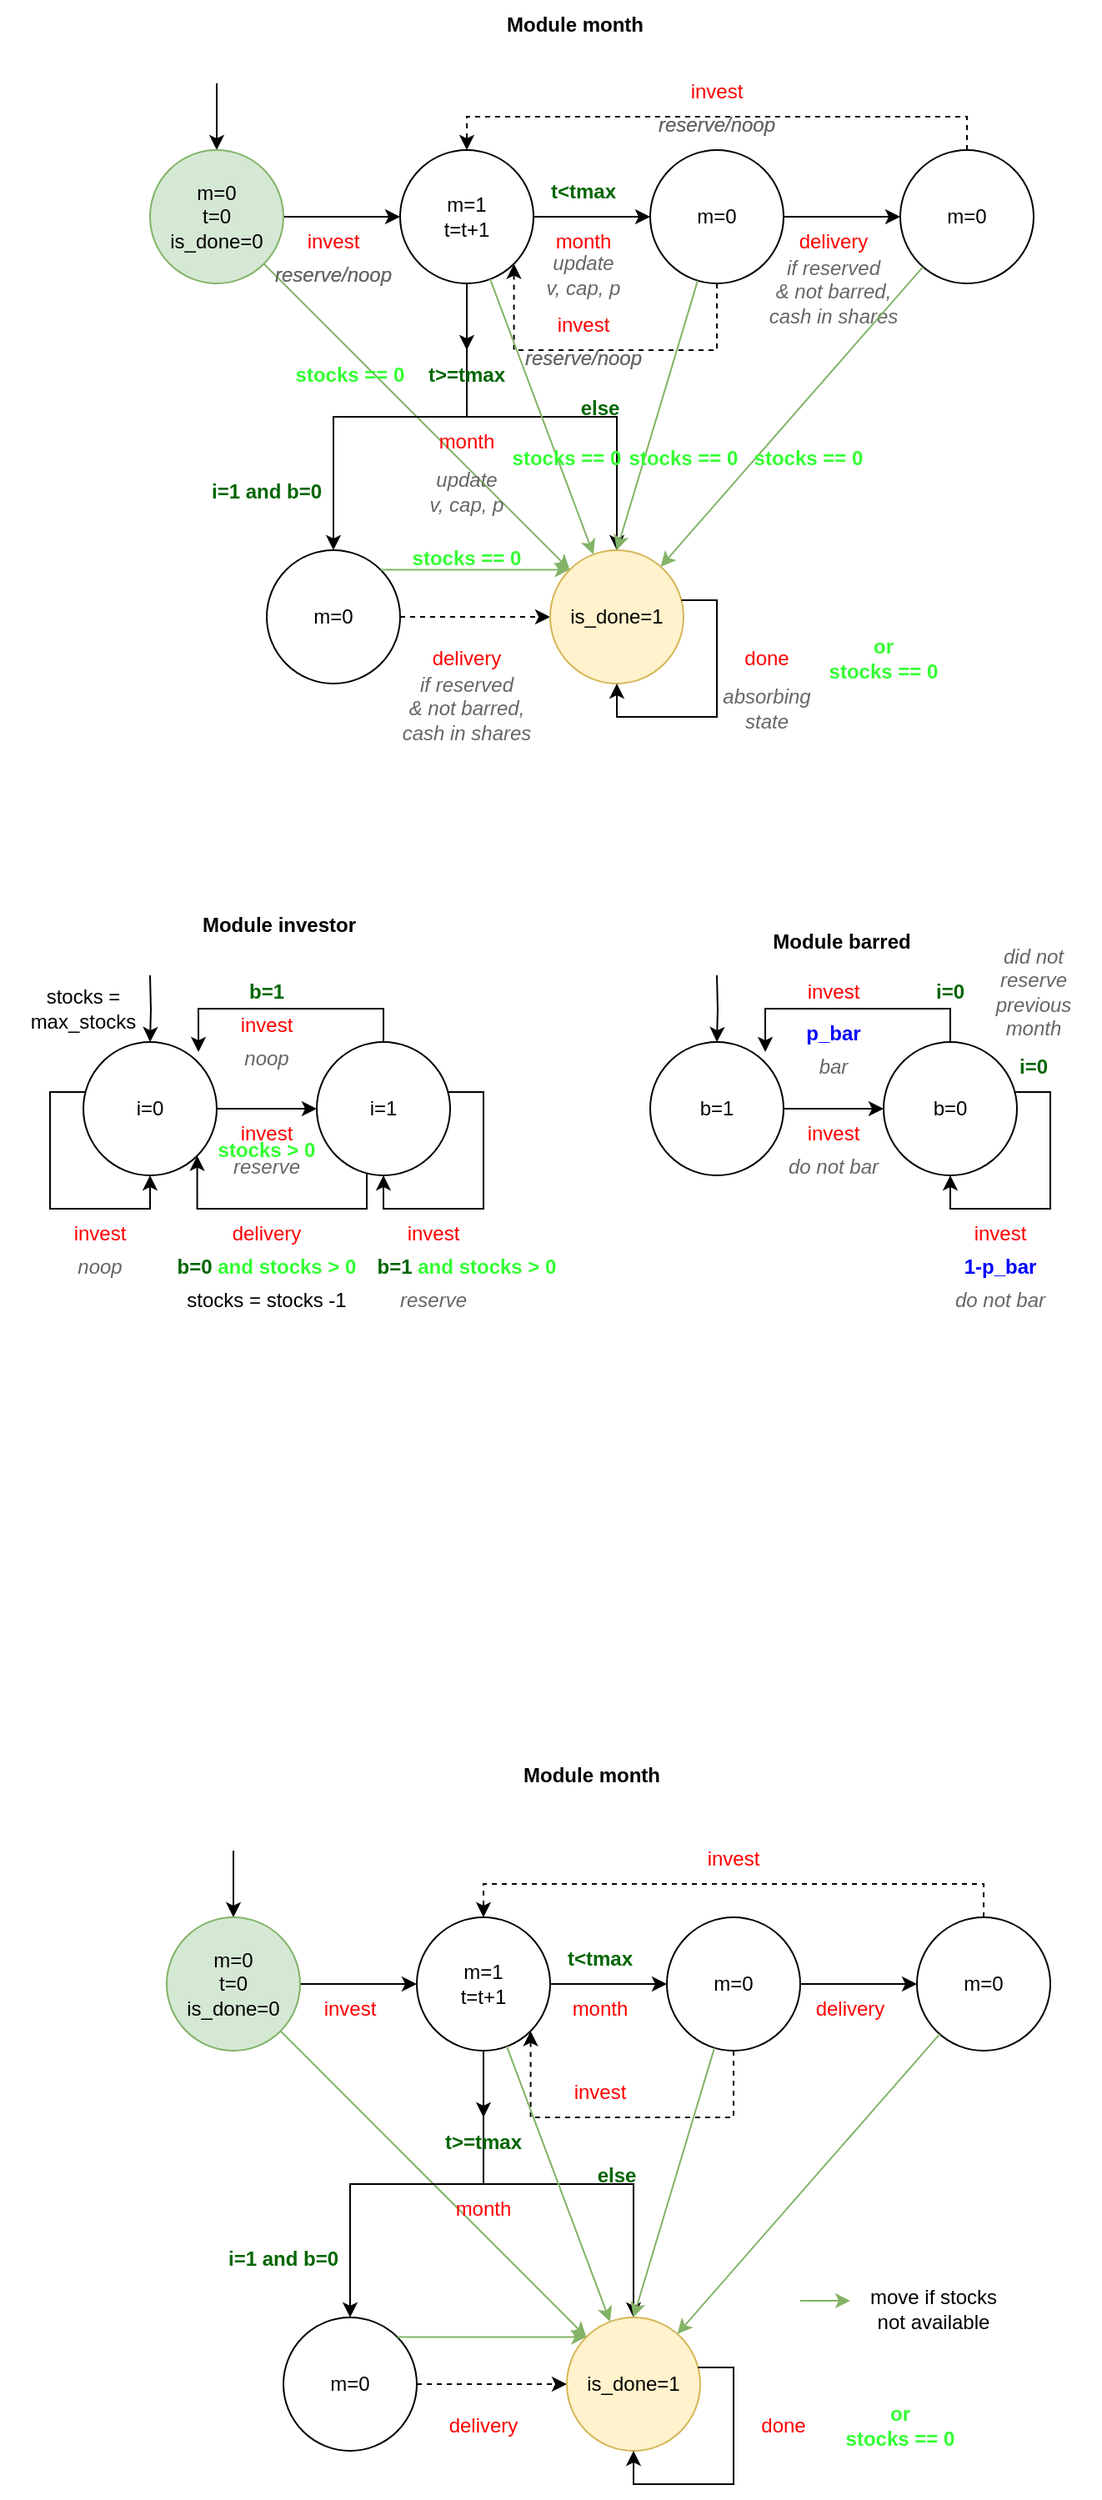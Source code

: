 <mxfile version="21.3.5" type="device">
  <diagram name="Page-1" id="Vplc2FbkKxrORxa0Ai_x">
    <mxGraphModel dx="961" dy="501" grid="1" gridSize="10" guides="1" tooltips="1" connect="1" arrows="1" fold="1" page="1" pageScale="1" pageWidth="850" pageHeight="1100" math="0" shadow="0">
      <root>
        <mxCell id="0" />
        <mxCell id="1" parent="0" />
        <mxCell id="NzjxVL5mABf7hT2KAsvz-4" style="edgeStyle=orthogonalEdgeStyle;rounded=0;orthogonalLoop=1;jettySize=auto;html=1;entryX=0;entryY=0.5;entryDx=0;entryDy=0;" parent="1" source="NzjxVL5mABf7hT2KAsvz-1" target="NzjxVL5mABf7hT2KAsvz-2" edge="1">
          <mxGeometry relative="1" as="geometry" />
        </mxCell>
        <mxCell id="NzjxVL5mABf7hT2KAsvz-44" style="edgeStyle=orthogonalEdgeStyle;rounded=0;orthogonalLoop=1;jettySize=auto;html=1;endArrow=none;endFill=0;startArrow=classic;startFill=1;" parent="1" source="NzjxVL5mABf7hT2KAsvz-1" edge="1">
          <mxGeometry relative="1" as="geometry">
            <mxPoint x="170" y="100" as="targetPoint" />
          </mxGeometry>
        </mxCell>
        <mxCell id="sey96yaQxsVApKrz18R4-3" style="rounded=0;orthogonalLoop=1;jettySize=auto;html=1;fillColor=#d5e8d4;strokeColor=#82b366;" parent="1" source="NzjxVL5mABf7hT2KAsvz-1" target="NzjxVL5mABf7hT2KAsvz-35" edge="1">
          <mxGeometry relative="1" as="geometry" />
        </mxCell>
        <mxCell id="NzjxVL5mABf7hT2KAsvz-1" value="&lt;div&gt;m=0&lt;/div&gt;&lt;div&gt;t=0&lt;br&gt;&lt;/div&gt;&lt;div&gt;is_done=0&lt;br&gt;&lt;/div&gt;" style="ellipse;whiteSpace=wrap;html=1;aspect=fixed;fillColor=#d5e8d4;strokeColor=#82b366;" parent="1" vertex="1">
          <mxGeometry x="130" y="140" width="80" height="80" as="geometry" />
        </mxCell>
        <mxCell id="NzjxVL5mABf7hT2KAsvz-33" style="edgeStyle=orthogonalEdgeStyle;rounded=0;orthogonalLoop=1;jettySize=auto;html=1;" parent="1" source="NzjxVL5mABf7hT2KAsvz-2" target="NzjxVL5mABf7hT2KAsvz-32" edge="1">
          <mxGeometry relative="1" as="geometry" />
        </mxCell>
        <mxCell id="NzjxVL5mABf7hT2KAsvz-36" style="edgeStyle=orthogonalEdgeStyle;rounded=0;orthogonalLoop=1;jettySize=auto;html=1;" parent="1" source="NzjxVL5mABf7hT2KAsvz-37" target="NzjxVL5mABf7hT2KAsvz-35" edge="1">
          <mxGeometry relative="1" as="geometry">
            <Array as="points">
              <mxPoint x="320" y="300" />
              <mxPoint x="410" y="300" />
            </Array>
          </mxGeometry>
        </mxCell>
        <mxCell id="NzjxVL5mABf7hT2KAsvz-2" value="&lt;div&gt;m=1&lt;/div&gt;t=t+1" style="ellipse;whiteSpace=wrap;html=1;aspect=fixed;" parent="1" vertex="1">
          <mxGeometry x="280" y="140" width="80" height="80" as="geometry" />
        </mxCell>
        <mxCell id="NzjxVL5mABf7hT2KAsvz-18" style="edgeStyle=orthogonalEdgeStyle;rounded=0;orthogonalLoop=1;jettySize=auto;html=1;entryX=0;entryY=0.5;entryDx=0;entryDy=0;" parent="1" source="NzjxVL5mABf7hT2KAsvz-3" target="NzjxVL5mABf7hT2KAsvz-17" edge="1">
          <mxGeometry relative="1" as="geometry" />
        </mxCell>
        <mxCell id="NzjxVL5mABf7hT2KAsvz-24" style="edgeStyle=orthogonalEdgeStyle;rounded=0;orthogonalLoop=1;jettySize=auto;html=1;entryX=1;entryY=1;entryDx=0;entryDy=0;dashed=1;" parent="1" source="NzjxVL5mABf7hT2KAsvz-3" target="NzjxVL5mABf7hT2KAsvz-2" edge="1">
          <mxGeometry relative="1" as="geometry">
            <Array as="points">
              <mxPoint x="470" y="260" />
              <mxPoint x="348" y="260" />
            </Array>
          </mxGeometry>
        </mxCell>
        <mxCell id="NzjxVL5mABf7hT2KAsvz-3" value="m=0" style="ellipse;whiteSpace=wrap;html=1;aspect=fixed;direction=west;" parent="1" vertex="1">
          <mxGeometry x="430" y="140" width="80" height="80" as="geometry" />
        </mxCell>
        <mxCell id="NzjxVL5mABf7hT2KAsvz-5" style="edgeStyle=orthogonalEdgeStyle;rounded=0;orthogonalLoop=1;jettySize=auto;html=1;exitX=1;exitY=0.5;exitDx=0;exitDy=0;" parent="1" source="NzjxVL5mABf7hT2KAsvz-2" target="NzjxVL5mABf7hT2KAsvz-3" edge="1">
          <mxGeometry relative="1" as="geometry">
            <mxPoint x="220" y="190" as="sourcePoint" />
            <mxPoint x="290" y="190" as="targetPoint" />
          </mxGeometry>
        </mxCell>
        <mxCell id="NzjxVL5mABf7hT2KAsvz-6" value="&lt;font color=&quot;#ff0000&quot;&gt;invest&lt;/font&gt;" style="text;html=1;strokeColor=none;fillColor=none;align=center;verticalAlign=middle;whiteSpace=wrap;rounded=0;" parent="1" vertex="1">
          <mxGeometry x="210" y="180" width="60" height="30" as="geometry" />
        </mxCell>
        <mxCell id="NzjxVL5mABf7hT2KAsvz-7" value="&lt;font color=&quot;#ff0000&quot;&gt;month&lt;/font&gt;" style="text;html=1;strokeColor=none;fillColor=none;align=center;verticalAlign=middle;whiteSpace=wrap;rounded=0;" parent="1" vertex="1">
          <mxGeometry x="360" y="180" width="60" height="30" as="geometry" />
        </mxCell>
        <mxCell id="NzjxVL5mABf7hT2KAsvz-25" style="edgeStyle=orthogonalEdgeStyle;rounded=0;orthogonalLoop=1;jettySize=auto;html=1;entryX=0.5;entryY=0;entryDx=0;entryDy=0;dashed=1;" parent="1" source="NzjxVL5mABf7hT2KAsvz-17" target="NzjxVL5mABf7hT2KAsvz-2" edge="1">
          <mxGeometry relative="1" as="geometry">
            <Array as="points">
              <mxPoint x="620" y="120" />
              <mxPoint x="320" y="120" />
            </Array>
          </mxGeometry>
        </mxCell>
        <mxCell id="NzjxVL5mABf7hT2KAsvz-17" value="m=0" style="ellipse;whiteSpace=wrap;html=1;aspect=fixed;" parent="1" vertex="1">
          <mxGeometry x="580" y="140" width="80" height="80" as="geometry" />
        </mxCell>
        <mxCell id="NzjxVL5mABf7hT2KAsvz-20" value="&lt;font color=&quot;#ff0000&quot;&gt;delivery&lt;/font&gt;" style="text;html=1;strokeColor=none;fillColor=none;align=center;verticalAlign=middle;whiteSpace=wrap;rounded=0;" parent="1" vertex="1">
          <mxGeometry x="510" y="180" width="60" height="30" as="geometry" />
        </mxCell>
        <mxCell id="NzjxVL5mABf7hT2KAsvz-26" value="&lt;font color=&quot;#ff0000&quot;&gt;invest&lt;/font&gt;" style="text;html=1;strokeColor=none;fillColor=none;align=center;verticalAlign=middle;whiteSpace=wrap;rounded=0;" parent="1" vertex="1">
          <mxGeometry x="440" y="90" width="60" height="30" as="geometry" />
        </mxCell>
        <mxCell id="NzjxVL5mABf7hT2KAsvz-27" value="&lt;font color=&quot;#ff0000&quot;&gt;invest&lt;/font&gt;" style="text;html=1;strokeColor=none;fillColor=none;align=center;verticalAlign=middle;whiteSpace=wrap;rounded=0;" parent="1" vertex="1">
          <mxGeometry x="360" y="230" width="60" height="30" as="geometry" />
        </mxCell>
        <mxCell id="NzjxVL5mABf7hT2KAsvz-57" style="edgeStyle=orthogonalEdgeStyle;rounded=0;orthogonalLoop=1;jettySize=auto;html=1;entryX=0;entryY=0.5;entryDx=0;entryDy=0;dashed=1;" parent="1" source="NzjxVL5mABf7hT2KAsvz-32" target="NzjxVL5mABf7hT2KAsvz-35" edge="1">
          <mxGeometry relative="1" as="geometry" />
        </mxCell>
        <mxCell id="NzjxVL5mABf7hT2KAsvz-32" value="m=0" style="ellipse;whiteSpace=wrap;html=1;aspect=fixed;" parent="1" vertex="1">
          <mxGeometry x="200" y="380" width="80" height="80" as="geometry" />
        </mxCell>
        <mxCell id="NzjxVL5mABf7hT2KAsvz-35" value="is_done=1" style="ellipse;whiteSpace=wrap;html=1;aspect=fixed;fillColor=#fff2cc;strokeColor=#d6b656;" parent="1" vertex="1">
          <mxGeometry x="370" y="380" width="80" height="80" as="geometry" />
        </mxCell>
        <mxCell id="NzjxVL5mABf7hT2KAsvz-38" value="&lt;div&gt;&lt;font color=&quot;#006600&quot;&gt;i=1 and b=0&lt;br&gt;&lt;/font&gt;&lt;/div&gt;" style="text;html=1;strokeColor=none;fillColor=none;align=center;verticalAlign=middle;whiteSpace=wrap;rounded=0;fontStyle=1" parent="1" vertex="1">
          <mxGeometry x="160" y="330" width="80" height="30" as="geometry" />
        </mxCell>
        <mxCell id="NzjxVL5mABf7hT2KAsvz-40" value="&lt;div&gt;&lt;font color=&quot;#006600&quot;&gt;else&lt;br&gt;&lt;/font&gt;&lt;/div&gt;" style="text;html=1;strokeColor=none;fillColor=none;align=center;verticalAlign=middle;whiteSpace=wrap;rounded=0;fontStyle=1" parent="1" vertex="1">
          <mxGeometry x="360" y="280" width="80" height="30" as="geometry" />
        </mxCell>
        <mxCell id="NzjxVL5mABf7hT2KAsvz-46" value="&lt;font color=&quot;#ff0000&quot;&gt;month&lt;/font&gt;" style="text;html=1;strokeColor=none;fillColor=none;align=center;verticalAlign=middle;whiteSpace=wrap;rounded=0;" parent="1" vertex="1">
          <mxGeometry x="290" y="300" width="60" height="30" as="geometry" />
        </mxCell>
        <mxCell id="NzjxVL5mABf7hT2KAsvz-47" value="&lt;font color=&quot;#ff0000&quot;&gt;delivery&lt;/font&gt;" style="text;html=1;strokeColor=none;fillColor=none;align=center;verticalAlign=middle;whiteSpace=wrap;rounded=0;" parent="1" vertex="1">
          <mxGeometry x="290" y="430" width="60" height="30" as="geometry" />
        </mxCell>
        <mxCell id="NzjxVL5mABf7hT2KAsvz-52" value="&lt;font color=&quot;#006600&quot;&gt;t&amp;lt;tmax&lt;/font&gt;" style="text;html=1;strokeColor=none;fillColor=none;align=center;verticalAlign=middle;whiteSpace=wrap;rounded=0;fontStyle=1" parent="1" vertex="1">
          <mxGeometry x="360" y="150" width="60" height="30" as="geometry" />
        </mxCell>
        <mxCell id="NzjxVL5mABf7hT2KAsvz-54" style="edgeStyle=orthogonalEdgeStyle;rounded=0;orthogonalLoop=1;jettySize=auto;html=1;entryX=0.5;entryY=1;entryDx=0;entryDy=0;" parent="1" edge="1">
          <mxGeometry relative="1" as="geometry">
            <Array as="points">
              <mxPoint x="470" y="410" />
              <mxPoint x="470" y="480" />
              <mxPoint x="410" y="480" />
            </Array>
            <mxPoint x="448.73" y="410" as="sourcePoint" />
            <mxPoint x="410" y="460" as="targetPoint" />
          </mxGeometry>
        </mxCell>
        <mxCell id="NzjxVL5mABf7hT2KAsvz-55" value="&lt;font color=&quot;#ff0000&quot;&gt;done&lt;/font&gt;" style="text;html=1;strokeColor=none;fillColor=none;align=center;verticalAlign=middle;whiteSpace=wrap;rounded=0;" parent="1" vertex="1">
          <mxGeometry x="470" y="430" width="60" height="30" as="geometry" />
        </mxCell>
        <mxCell id="NzjxVL5mABf7hT2KAsvz-59" style="edgeStyle=orthogonalEdgeStyle;rounded=0;orthogonalLoop=1;jettySize=auto;html=1;endArrow=none;endFill=0;startArrow=classic;startFill=1;" parent="1" edge="1">
          <mxGeometry relative="1" as="geometry">
            <mxPoint x="130" y="635" as="targetPoint" />
            <mxPoint x="130" y="675" as="sourcePoint" />
          </mxGeometry>
        </mxCell>
        <mxCell id="NzjxVL5mABf7hT2KAsvz-66" value="&lt;font color=&quot;#ff0000&quot;&gt;invest&lt;/font&gt;" style="text;html=1;strokeColor=none;fillColor=none;align=center;verticalAlign=middle;whiteSpace=wrap;rounded=0;" parent="1" vertex="1">
          <mxGeometry x="70" y="775" width="60" height="30" as="geometry" />
        </mxCell>
        <mxCell id="NzjxVL5mABf7hT2KAsvz-75" style="edgeStyle=orthogonalEdgeStyle;rounded=0;orthogonalLoop=1;jettySize=auto;html=1;entryX=0.5;entryY=1;entryDx=0;entryDy=0;" parent="1" source="NzjxVL5mABf7hT2KAsvz-76" edge="1">
          <mxGeometry relative="1" as="geometry">
            <Array as="points">
              <mxPoint x="70" y="705" />
              <mxPoint x="70" y="775" />
              <mxPoint x="130" y="775" />
            </Array>
            <mxPoint x="168.73" y="705" as="sourcePoint" />
            <mxPoint x="130" y="755" as="targetPoint" />
          </mxGeometry>
        </mxCell>
        <mxCell id="NzjxVL5mABf7hT2KAsvz-78" style="edgeStyle=orthogonalEdgeStyle;rounded=0;orthogonalLoop=1;jettySize=auto;html=1;" parent="1" source="NzjxVL5mABf7hT2KAsvz-76" target="NzjxVL5mABf7hT2KAsvz-77" edge="1">
          <mxGeometry relative="1" as="geometry" />
        </mxCell>
        <mxCell id="NzjxVL5mABf7hT2KAsvz-76" value="&lt;div&gt;i=0&lt;/div&gt;" style="ellipse;whiteSpace=wrap;html=1;aspect=fixed;" parent="1" vertex="1">
          <mxGeometry x="90" y="675" width="80" height="80" as="geometry" />
        </mxCell>
        <mxCell id="NzjxVL5mABf7hT2KAsvz-82" style="edgeStyle=orthogonalEdgeStyle;rounded=0;orthogonalLoop=1;jettySize=auto;html=1;entryX=0.863;entryY=0.075;entryDx=0;entryDy=0;entryPerimeter=0;" parent="1" source="NzjxVL5mABf7hT2KAsvz-77" target="NzjxVL5mABf7hT2KAsvz-76" edge="1">
          <mxGeometry relative="1" as="geometry">
            <Array as="points">
              <mxPoint x="270" y="655" />
              <mxPoint x="159" y="655" />
            </Array>
          </mxGeometry>
        </mxCell>
        <mxCell id="NzjxVL5mABf7hT2KAsvz-89" style="edgeStyle=orthogonalEdgeStyle;rounded=0;orthogonalLoop=1;jettySize=auto;html=1;entryX=1;entryY=1;entryDx=0;entryDy=0;" parent="1" source="NzjxVL5mABf7hT2KAsvz-77" target="NzjxVL5mABf7hT2KAsvz-76" edge="1">
          <mxGeometry relative="1" as="geometry">
            <Array as="points">
              <mxPoint x="260" y="775" />
              <mxPoint x="158" y="775" />
            </Array>
          </mxGeometry>
        </mxCell>
        <mxCell id="NzjxVL5mABf7hT2KAsvz-77" value="i=1" style="ellipse;whiteSpace=wrap;html=1;aspect=fixed;" parent="1" vertex="1">
          <mxGeometry x="230" y="675" width="80" height="80" as="geometry" />
        </mxCell>
        <mxCell id="NzjxVL5mABf7hT2KAsvz-79" value="&lt;font color=&quot;#ff0000&quot;&gt;invest&lt;/font&gt;" style="text;html=1;strokeColor=none;fillColor=none;align=center;verticalAlign=middle;whiteSpace=wrap;rounded=0;" parent="1" vertex="1">
          <mxGeometry x="170" y="715" width="60" height="30" as="geometry" />
        </mxCell>
        <mxCell id="NzjxVL5mABf7hT2KAsvz-84" style="edgeStyle=orthogonalEdgeStyle;rounded=0;orthogonalLoop=1;jettySize=auto;html=1;entryX=0.5;entryY=1;entryDx=0;entryDy=0;" parent="1" edge="1">
          <mxGeometry relative="1" as="geometry">
            <Array as="points">
              <mxPoint x="330" y="705" />
              <mxPoint x="330" y="775" />
              <mxPoint x="270" y="775" />
            </Array>
            <mxPoint x="308.73" y="705" as="sourcePoint" />
            <mxPoint x="270" y="755" as="targetPoint" />
          </mxGeometry>
        </mxCell>
        <mxCell id="NzjxVL5mABf7hT2KAsvz-85" value="&lt;font color=&quot;#ff0000&quot;&gt;invest&lt;/font&gt;" style="text;html=1;strokeColor=none;fillColor=none;align=center;verticalAlign=middle;whiteSpace=wrap;rounded=0;" parent="1" vertex="1">
          <mxGeometry x="170" y="650" width="60" height="30" as="geometry" />
        </mxCell>
        <mxCell id="NzjxVL5mABf7hT2KAsvz-86" value="&lt;font color=&quot;#ff0000&quot;&gt;invest&lt;/font&gt;" style="text;html=1;strokeColor=none;fillColor=none;align=center;verticalAlign=middle;whiteSpace=wrap;rounded=0;" parent="1" vertex="1">
          <mxGeometry x="270" y="775" width="60" height="30" as="geometry" />
        </mxCell>
        <mxCell id="NzjxVL5mABf7hT2KAsvz-88" value="&lt;div&gt;&lt;font color=&quot;#006600&quot;&gt;b=1&lt;/font&gt;&lt;font color=&quot;#33ff33&quot;&gt; and &lt;/font&gt;&lt;font color=&quot;#33ff33&quot;&gt;stocks &lt;font&gt;&amp;gt;&lt;/font&gt;&lt;font&gt; 0&lt;br&gt;&lt;/font&gt;&lt;/font&gt;&lt;/div&gt;" style="text;html=1;strokeColor=none;fillColor=none;align=center;verticalAlign=middle;whiteSpace=wrap;rounded=0;fontStyle=1" parent="1" vertex="1">
          <mxGeometry x="250" y="795" width="140" height="30" as="geometry" />
        </mxCell>
        <mxCell id="NzjxVL5mABf7hT2KAsvz-90" value="&lt;font color=&quot;#ff0000&quot;&gt;delivery&lt;/font&gt;" style="text;html=1;strokeColor=none;fillColor=none;align=center;verticalAlign=middle;whiteSpace=wrap;rounded=0;" parent="1" vertex="1">
          <mxGeometry x="170" y="775" width="60" height="30" as="geometry" />
        </mxCell>
        <mxCell id="ENt79Uhcj-9WUcpKTyNv-1" value="&lt;i style=&quot;border-color: var(--border-color); color: rgb(102, 102, 102);&quot;&gt;noop&lt;/i&gt;" style="text;html=1;strokeColor=none;fillColor=none;align=center;verticalAlign=middle;whiteSpace=wrap;rounded=0;" parent="1" vertex="1">
          <mxGeometry x="70" y="795" width="60" height="30" as="geometry" />
        </mxCell>
        <mxCell id="ENt79Uhcj-9WUcpKTyNv-2" value="&lt;font color=&quot;#666666&quot;&gt;&lt;i&gt;reserve&lt;/i&gt;&lt;/font&gt;" style="text;html=1;strokeColor=none;fillColor=none;align=center;verticalAlign=middle;whiteSpace=wrap;rounded=0;" parent="1" vertex="1">
          <mxGeometry x="170" y="735" width="60" height="30" as="geometry" />
        </mxCell>
        <mxCell id="ENt79Uhcj-9WUcpKTyNv-3" value="&lt;font color=&quot;#666666&quot;&gt;&lt;i&gt;noop&lt;/i&gt;&lt;/font&gt;" style="text;html=1;strokeColor=none;fillColor=none;align=center;verticalAlign=middle;whiteSpace=wrap;rounded=0;" parent="1" vertex="1">
          <mxGeometry x="170" y="670" width="60" height="30" as="geometry" />
        </mxCell>
        <mxCell id="ENt79Uhcj-9WUcpKTyNv-4" value="&lt;font color=&quot;#666666&quot;&gt;&lt;i&gt;reserve&lt;/i&gt;&lt;/font&gt;" style="text;html=1;strokeColor=none;fillColor=none;align=center;verticalAlign=middle;whiteSpace=wrap;rounded=0;" parent="1" vertex="1">
          <mxGeometry x="270" y="815" width="60" height="30" as="geometry" />
        </mxCell>
        <mxCell id="ENt79Uhcj-9WUcpKTyNv-6" value="&lt;font color=&quot;#666666&quot;&gt;&lt;i&gt;reserve/noop&lt;/i&gt;&lt;/font&gt;" style="text;html=1;strokeColor=none;fillColor=none;align=center;verticalAlign=middle;whiteSpace=wrap;rounded=0;" parent="1" vertex="1">
          <mxGeometry x="210" y="200" width="60" height="30" as="geometry" />
        </mxCell>
        <mxCell id="ENt79Uhcj-9WUcpKTyNv-7" value="&lt;font color=&quot;#666666&quot;&gt;&lt;i&gt;reserve/noop&lt;/i&gt;&lt;/font&gt;" style="text;html=1;strokeColor=none;fillColor=none;align=center;verticalAlign=middle;whiteSpace=wrap;rounded=0;" parent="1" vertex="1">
          <mxGeometry x="360" y="250" width="60" height="30" as="geometry" />
        </mxCell>
        <mxCell id="ENt79Uhcj-9WUcpKTyNv-8" value="&lt;font color=&quot;#666666&quot;&gt;&lt;i&gt;reserve/noop&lt;/i&gt;&lt;/font&gt;" style="text;html=1;strokeColor=none;fillColor=none;align=center;verticalAlign=middle;whiteSpace=wrap;rounded=0;" parent="1" vertex="1">
          <mxGeometry x="440" y="110" width="60" height="30" as="geometry" />
        </mxCell>
        <mxCell id="ENt79Uhcj-9WUcpKTyNv-12" value="&lt;font color=&quot;#666666&quot;&gt;&lt;i&gt;update&lt;br&gt;v, cap, p&lt;/i&gt;&lt;/font&gt;" style="text;html=1;strokeColor=none;fillColor=none;align=center;verticalAlign=middle;whiteSpace=wrap;rounded=0;" parent="1" vertex="1">
          <mxGeometry x="360" y="200" width="60" height="30" as="geometry" />
        </mxCell>
        <mxCell id="ENt79Uhcj-9WUcpKTyNv-13" value="&lt;font color=&quot;#666666&quot;&gt;&lt;i&gt;reserve/noop&lt;/i&gt;&lt;/font&gt;" style="text;html=1;strokeColor=none;fillColor=none;align=center;verticalAlign=middle;whiteSpace=wrap;rounded=0;" parent="1" vertex="1">
          <mxGeometry x="210" y="200" width="60" height="30" as="geometry" />
        </mxCell>
        <mxCell id="ENt79Uhcj-9WUcpKTyNv-14" value="&lt;font color=&quot;#666666&quot;&gt;&lt;i&gt;reserve/noop&lt;/i&gt;&lt;/font&gt;" style="text;html=1;strokeColor=none;fillColor=none;align=center;verticalAlign=middle;whiteSpace=wrap;rounded=0;" parent="1" vertex="1">
          <mxGeometry x="440" y="110" width="60" height="30" as="geometry" />
        </mxCell>
        <mxCell id="ENt79Uhcj-9WUcpKTyNv-16" value="&lt;font color=&quot;#666666&quot;&gt;&lt;i&gt;reserve/noop&lt;/i&gt;&lt;/font&gt;" style="text;html=1;strokeColor=none;fillColor=none;align=center;verticalAlign=middle;whiteSpace=wrap;rounded=0;" parent="1" vertex="1">
          <mxGeometry x="360" y="250" width="60" height="30" as="geometry" />
        </mxCell>
        <mxCell id="ENt79Uhcj-9WUcpKTyNv-21" value="&lt;font color=&quot;#666666&quot;&gt;&lt;i&gt;absorbing state&lt;/i&gt;&lt;/font&gt;" style="text;html=1;strokeColor=none;fillColor=none;align=center;verticalAlign=middle;whiteSpace=wrap;rounded=0;" parent="1" vertex="1">
          <mxGeometry x="470" y="460" width="60" height="30" as="geometry" />
        </mxCell>
        <mxCell id="ENt79Uhcj-9WUcpKTyNv-22" value="&lt;font color=&quot;#666666&quot;&gt;&lt;i&gt;if reserved&lt;br&gt;&amp;amp; not barred,&lt;br&gt;cash in shares&lt;br&gt;&lt;/i&gt;&lt;/font&gt;" style="text;html=1;strokeColor=none;fillColor=none;align=center;verticalAlign=middle;whiteSpace=wrap;rounded=0;" parent="1" vertex="1">
          <mxGeometry x="485" y="210" width="110" height="30" as="geometry" />
        </mxCell>
        <mxCell id="ENt79Uhcj-9WUcpKTyNv-23" value="&lt;font color=&quot;#666666&quot;&gt;&lt;i&gt;if reserved&lt;br&gt;&amp;amp; not barred,&lt;br&gt;cash in shares&lt;br&gt;&lt;/i&gt;&lt;/font&gt;" style="text;html=1;strokeColor=none;fillColor=none;align=center;verticalAlign=middle;whiteSpace=wrap;rounded=0;" parent="1" vertex="1">
          <mxGeometry x="265" y="460" width="110" height="30" as="geometry" />
        </mxCell>
        <mxCell id="ENt79Uhcj-9WUcpKTyNv-24" style="edgeStyle=orthogonalEdgeStyle;rounded=0;orthogonalLoop=1;jettySize=auto;html=1;endArrow=none;endFill=0;startArrow=classic;startFill=1;" parent="1" edge="1">
          <mxGeometry relative="1" as="geometry">
            <mxPoint x="470" y="635" as="targetPoint" />
            <mxPoint x="470" y="675" as="sourcePoint" />
          </mxGeometry>
        </mxCell>
        <mxCell id="ENt79Uhcj-9WUcpKTyNv-27" style="edgeStyle=orthogonalEdgeStyle;rounded=0;orthogonalLoop=1;jettySize=auto;html=1;" parent="1" source="ENt79Uhcj-9WUcpKTyNv-28" target="ENt79Uhcj-9WUcpKTyNv-31" edge="1">
          <mxGeometry relative="1" as="geometry" />
        </mxCell>
        <mxCell id="ENt79Uhcj-9WUcpKTyNv-28" value="b=1" style="ellipse;whiteSpace=wrap;html=1;aspect=fixed;" parent="1" vertex="1">
          <mxGeometry x="430" y="675" width="80" height="80" as="geometry" />
        </mxCell>
        <mxCell id="ENt79Uhcj-9WUcpKTyNv-29" style="edgeStyle=orthogonalEdgeStyle;rounded=0;orthogonalLoop=1;jettySize=auto;html=1;entryX=0.863;entryY=0.075;entryDx=0;entryDy=0;entryPerimeter=0;" parent="1" source="ENt79Uhcj-9WUcpKTyNv-31" target="ENt79Uhcj-9WUcpKTyNv-28" edge="1">
          <mxGeometry relative="1" as="geometry">
            <Array as="points">
              <mxPoint x="610" y="655" />
              <mxPoint x="499" y="655" />
            </Array>
          </mxGeometry>
        </mxCell>
        <mxCell id="ENt79Uhcj-9WUcpKTyNv-31" value="b=0" style="ellipse;whiteSpace=wrap;html=1;aspect=fixed;" parent="1" vertex="1">
          <mxGeometry x="570" y="675" width="80" height="80" as="geometry" />
        </mxCell>
        <mxCell id="ENt79Uhcj-9WUcpKTyNv-32" value="&lt;font color=&quot;#ff0000&quot;&gt;invest&lt;/font&gt;" style="text;html=1;strokeColor=none;fillColor=none;align=center;verticalAlign=middle;whiteSpace=wrap;rounded=0;" parent="1" vertex="1">
          <mxGeometry x="510" y="715" width="60" height="30" as="geometry" />
        </mxCell>
        <mxCell id="ENt79Uhcj-9WUcpKTyNv-33" style="edgeStyle=orthogonalEdgeStyle;rounded=0;orthogonalLoop=1;jettySize=auto;html=1;entryX=0.5;entryY=1;entryDx=0;entryDy=0;" parent="1" edge="1">
          <mxGeometry relative="1" as="geometry">
            <Array as="points">
              <mxPoint x="670" y="705" />
              <mxPoint x="670" y="775" />
              <mxPoint x="610" y="775" />
            </Array>
            <mxPoint x="648.73" y="705" as="sourcePoint" />
            <mxPoint x="610" y="755" as="targetPoint" />
          </mxGeometry>
        </mxCell>
        <mxCell id="ENt79Uhcj-9WUcpKTyNv-34" value="&lt;font color=&quot;#ff0000&quot;&gt;invest&lt;/font&gt;" style="text;html=1;strokeColor=none;fillColor=none;align=center;verticalAlign=middle;whiteSpace=wrap;rounded=0;" parent="1" vertex="1">
          <mxGeometry x="510" y="630" width="60" height="30" as="geometry" />
        </mxCell>
        <mxCell id="ENt79Uhcj-9WUcpKTyNv-35" value="&lt;font color=&quot;#ff0000&quot;&gt;invest&lt;/font&gt;" style="text;html=1;strokeColor=none;fillColor=none;align=center;verticalAlign=middle;whiteSpace=wrap;rounded=0;" parent="1" vertex="1">
          <mxGeometry x="610" y="775" width="60" height="30" as="geometry" />
        </mxCell>
        <mxCell id="ENt79Uhcj-9WUcpKTyNv-36" value="&lt;div&gt;&lt;font color=&quot;#0000ff&quot;&gt;p_bar&lt;/font&gt;&lt;br&gt;&lt;/div&gt;" style="text;html=1;strokeColor=none;fillColor=none;align=center;verticalAlign=middle;whiteSpace=wrap;rounded=0;fontStyle=1" parent="1" vertex="1">
          <mxGeometry x="500" y="655" width="80" height="30" as="geometry" />
        </mxCell>
        <mxCell id="ENt79Uhcj-9WUcpKTyNv-37" value="&lt;div&gt;&lt;font color=&quot;#006600&quot;&gt;i=0&lt;/font&gt;&lt;/div&gt;" style="text;html=1;strokeColor=none;fillColor=none;align=center;verticalAlign=middle;whiteSpace=wrap;rounded=0;fontStyle=1" parent="1" vertex="1">
          <mxGeometry x="620" y="675" width="80" height="30" as="geometry" />
        </mxCell>
        <mxCell id="ENt79Uhcj-9WUcpKTyNv-41" value="&lt;font color=&quot;#666666&quot;&gt;&lt;i&gt;do not bar&lt;/i&gt;&lt;/font&gt;" style="text;html=1;strokeColor=none;fillColor=none;align=center;verticalAlign=middle;whiteSpace=wrap;rounded=0;" parent="1" vertex="1">
          <mxGeometry x="510" y="735" width="60" height="30" as="geometry" />
        </mxCell>
        <mxCell id="ENt79Uhcj-9WUcpKTyNv-42" value="&lt;font color=&quot;#666666&quot;&gt;&lt;i&gt;bar&lt;/i&gt;&lt;/font&gt;" style="text;html=1;strokeColor=none;fillColor=none;align=center;verticalAlign=middle;whiteSpace=wrap;rounded=0;" parent="1" vertex="1">
          <mxGeometry x="510" y="675" width="60" height="30" as="geometry" />
        </mxCell>
        <mxCell id="ENt79Uhcj-9WUcpKTyNv-43" value="&lt;font color=&quot;#666666&quot;&gt;&lt;i&gt;do not bar&lt;/i&gt;&lt;/font&gt;" style="text;html=1;strokeColor=none;fillColor=none;align=center;verticalAlign=middle;whiteSpace=wrap;rounded=0;" parent="1" vertex="1">
          <mxGeometry x="610" y="815" width="60" height="30" as="geometry" />
        </mxCell>
        <mxCell id="ENt79Uhcj-9WUcpKTyNv-46" value="&lt;div&gt;&lt;font color=&quot;#006600&quot;&gt;i=0&lt;br&gt;&lt;/font&gt;&lt;/div&gt;" style="text;html=1;strokeColor=none;fillColor=none;align=center;verticalAlign=middle;whiteSpace=wrap;rounded=0;fontStyle=1" parent="1" vertex="1">
          <mxGeometry x="570" y="630" width="80" height="30" as="geometry" />
        </mxCell>
        <mxCell id="ENt79Uhcj-9WUcpKTyNv-47" value="&lt;div&gt;&lt;font color=&quot;#0000ff&quot;&gt;1-p_bar&lt;/font&gt;&lt;br&gt;&lt;/div&gt;" style="text;html=1;strokeColor=none;fillColor=none;align=center;verticalAlign=middle;whiteSpace=wrap;rounded=0;fontStyle=1" parent="1" vertex="1">
          <mxGeometry x="600" y="795" width="80" height="30" as="geometry" />
        </mxCell>
        <mxCell id="ENt79Uhcj-9WUcpKTyNv-84" value="&lt;b&gt;Module month&lt;/b&gt;" style="text;html=1;strokeColor=none;fillColor=none;align=center;verticalAlign=middle;whiteSpace=wrap;rounded=0;" parent="1" vertex="1">
          <mxGeometry x="340" y="50" width="90" height="30" as="geometry" />
        </mxCell>
        <mxCell id="ENt79Uhcj-9WUcpKTyNv-85" value="&lt;b&gt;Module investor&lt;/b&gt;" style="text;html=1;strokeColor=none;fillColor=none;align=center;verticalAlign=middle;whiteSpace=wrap;rounded=0;" parent="1" vertex="1">
          <mxGeometry x="160" y="590" width="95" height="30" as="geometry" />
        </mxCell>
        <mxCell id="ENt79Uhcj-9WUcpKTyNv-86" value="&lt;font color=&quot;#666666&quot;&gt;&lt;i&gt;update&lt;br&gt;v, cap, p&lt;/i&gt;&lt;/font&gt;" style="text;html=1;strokeColor=none;fillColor=none;align=center;verticalAlign=middle;whiteSpace=wrap;rounded=0;" parent="1" vertex="1">
          <mxGeometry x="290" y="330" width="60" height="30" as="geometry" />
        </mxCell>
        <mxCell id="ENt79Uhcj-9WUcpKTyNv-87" value="&lt;b&gt;Module barred&lt;/b&gt;" style="text;html=1;strokeColor=none;fillColor=none;align=center;verticalAlign=middle;whiteSpace=wrap;rounded=0;" parent="1" vertex="1">
          <mxGeometry x="500" y="600" width="90" height="30" as="geometry" />
        </mxCell>
        <mxCell id="ENt79Uhcj-9WUcpKTyNv-88" value="&lt;font color=&quot;#666666&quot;&gt;&lt;i&gt;did not reserve previous month&lt;/i&gt;&lt;/font&gt;" style="text;html=1;strokeColor=none;fillColor=none;align=center;verticalAlign=middle;whiteSpace=wrap;rounded=0;" parent="1" vertex="1">
          <mxGeometry x="630" y="630" width="60" height="30" as="geometry" />
        </mxCell>
        <mxCell id="sey96yaQxsVApKrz18R4-5" value="&lt;div&gt;&lt;font&gt;stocks &lt;/font&gt;&lt;font&gt;==&lt;/font&gt;&lt;font&gt; 0&lt;br&gt;&lt;/font&gt;&lt;/div&gt;" style="text;html=1;strokeColor=none;fillColor=none;align=center;verticalAlign=middle;whiteSpace=wrap;rounded=0;fontStyle=1;fontColor=#33FF33;" parent="1" vertex="1">
          <mxGeometry x="280" y="370" width="80" height="30" as="geometry" />
        </mxCell>
        <mxCell id="sey96yaQxsVApKrz18R4-7" style="rounded=0;orthogonalLoop=1;jettySize=auto;html=1;fillColor=#d5e8d4;strokeColor=#82b366;" parent="1" source="NzjxVL5mABf7hT2KAsvz-2" target="NzjxVL5mABf7hT2KAsvz-35" edge="1">
          <mxGeometry relative="1" as="geometry">
            <mxPoint x="208" y="218" as="sourcePoint" />
            <mxPoint x="392" y="402" as="targetPoint" />
          </mxGeometry>
        </mxCell>
        <mxCell id="sey96yaQxsVApKrz18R4-8" style="rounded=0;orthogonalLoop=1;jettySize=auto;html=1;fillColor=#d5e8d4;strokeColor=#82b366;entryX=0.5;entryY=0;entryDx=0;entryDy=0;" parent="1" source="NzjxVL5mABf7hT2KAsvz-3" target="NzjxVL5mABf7hT2KAsvz-35" edge="1">
          <mxGeometry relative="1" as="geometry">
            <mxPoint x="218" y="228" as="sourcePoint" />
            <mxPoint x="410" y="370" as="targetPoint" />
          </mxGeometry>
        </mxCell>
        <mxCell id="sey96yaQxsVApKrz18R4-9" style="rounded=0;orthogonalLoop=1;jettySize=auto;html=1;fillColor=#d5e8d4;strokeColor=#82b366;" parent="1" source="NzjxVL5mABf7hT2KAsvz-17" target="NzjxVL5mABf7hT2KAsvz-35" edge="1">
          <mxGeometry relative="1" as="geometry">
            <mxPoint x="469" y="228" as="sourcePoint" />
            <mxPoint x="420" y="390" as="targetPoint" />
          </mxGeometry>
        </mxCell>
        <mxCell id="sey96yaQxsVApKrz18R4-10" style="rounded=0;orthogonalLoop=1;jettySize=auto;html=1;fillColor=#d5e8d4;strokeColor=#82b366;exitX=1;exitY=0;exitDx=0;exitDy=0;entryX=0;entryY=0;entryDx=0;entryDy=0;" parent="1" source="NzjxVL5mABf7hT2KAsvz-32" target="NzjxVL5mABf7hT2KAsvz-35" edge="1">
          <mxGeometry relative="1" as="geometry">
            <mxPoint x="208" y="218" as="sourcePoint" />
            <mxPoint x="370" y="410" as="targetPoint" />
          </mxGeometry>
        </mxCell>
        <mxCell id="sey96yaQxsVApKrz18R4-12" value="&lt;div&gt;&lt;font&gt;stocks &lt;/font&gt;&lt;font&gt;==&lt;/font&gt;&lt;font&gt; 0&lt;br&gt;&lt;/font&gt;&lt;/div&gt;" style="text;html=1;strokeColor=none;fillColor=none;align=center;verticalAlign=middle;whiteSpace=wrap;rounded=0;fontStyle=1;fontColor=#33FF33;" parent="1" vertex="1">
          <mxGeometry x="485" y="310" width="80" height="30" as="geometry" />
        </mxCell>
        <mxCell id="sey96yaQxsVApKrz18R4-13" value="&lt;div&gt;&lt;font&gt;stocks &lt;/font&gt;&lt;font&gt;==&lt;/font&gt;&lt;font&gt; 0&lt;br&gt;&lt;/font&gt;&lt;/div&gt;" style="text;html=1;strokeColor=none;fillColor=none;align=center;verticalAlign=middle;whiteSpace=wrap;rounded=0;fontStyle=1;fontColor=#33FF33;" parent="1" vertex="1">
          <mxGeometry x="410" y="310" width="80" height="30" as="geometry" />
        </mxCell>
        <mxCell id="sey96yaQxsVApKrz18R4-14" value="&lt;div&gt;&lt;font&gt;stocks &lt;/font&gt;&lt;font&gt;==&lt;/font&gt;&lt;font&gt; 0&lt;br&gt;&lt;/font&gt;&lt;/div&gt;" style="text;html=1;strokeColor=none;fillColor=none;align=center;verticalAlign=middle;whiteSpace=wrap;rounded=0;fontStyle=1;fontColor=#33FF33;" parent="1" vertex="1">
          <mxGeometry x="340" y="310" width="80" height="30" as="geometry" />
        </mxCell>
        <mxCell id="sey96yaQxsVApKrz18R4-15" value="&lt;div&gt;&lt;font&gt;stocks == 0&lt;br&gt;&lt;/font&gt;&lt;/div&gt;" style="text;html=1;strokeColor=none;fillColor=none;align=center;verticalAlign=middle;whiteSpace=wrap;rounded=0;fontStyle=1;fontColor=#33FF33;" parent="1" vertex="1">
          <mxGeometry x="210" y="260" width="80" height="30" as="geometry" />
        </mxCell>
        <mxCell id="sey96yaQxsVApKrz18R4-16" value="" style="edgeStyle=orthogonalEdgeStyle;rounded=0;orthogonalLoop=1;jettySize=auto;html=1;" parent="1" source="NzjxVL5mABf7hT2KAsvz-2" target="NzjxVL5mABf7hT2KAsvz-37" edge="1">
          <mxGeometry relative="1" as="geometry">
            <Array as="points" />
            <mxPoint x="320" y="220" as="sourcePoint" />
            <mxPoint x="410" y="380" as="targetPoint" />
          </mxGeometry>
        </mxCell>
        <mxCell id="NzjxVL5mABf7hT2KAsvz-37" value="&lt;font color=&quot;#006600&quot;&gt;t&amp;gt;=tmax&lt;/font&gt;" style="text;html=1;strokeColor=none;fillColor=none;align=center;verticalAlign=middle;whiteSpace=wrap;rounded=0;fontStyle=1" parent="1" vertex="1">
          <mxGeometry x="290" y="260" width="60" height="30" as="geometry" />
        </mxCell>
        <mxCell id="sey96yaQxsVApKrz18R4-17" value="or &lt;br&gt;&lt;div&gt;&lt;font&gt;stocks &lt;/font&gt;&lt;font&gt;==&lt;/font&gt;&lt;font&gt; 0&lt;br&gt;&lt;/font&gt;&lt;/div&gt;" style="text;html=1;strokeColor=none;fillColor=none;align=center;verticalAlign=middle;whiteSpace=wrap;rounded=0;fontStyle=1;fontColor=#33FF33;" parent="1" vertex="1">
          <mxGeometry x="530" y="430" width="80" height="30" as="geometry" />
        </mxCell>
        <mxCell id="sey96yaQxsVApKrz18R4-22" value="&lt;div&gt;&lt;font&gt;stocks &lt;/font&gt;&lt;font&gt;&amp;gt;&lt;/font&gt;&lt;font&gt; 0&lt;br&gt;&lt;/font&gt;&lt;/div&gt;" style="text;html=1;strokeColor=none;fillColor=none;align=center;verticalAlign=middle;whiteSpace=wrap;rounded=0;fontStyle=1;fontColor=#33FF33;" parent="1" vertex="1">
          <mxGeometry x="160" y="725" width="80" height="30" as="geometry" />
        </mxCell>
        <mxCell id="sey96yaQxsVApKrz18R4-23" value="&lt;div&gt;stocks = stocks -1&lt;/div&gt;" style="text;html=1;strokeColor=none;fillColor=none;align=center;verticalAlign=middle;whiteSpace=wrap;rounded=0;" parent="1" vertex="1">
          <mxGeometry x="150" y="815" width="100" height="30" as="geometry" />
        </mxCell>
        <mxCell id="sey96yaQxsVApKrz18R4-24" value="&lt;div&gt;&lt;font color=&quot;#006600&quot;&gt;b=1&lt;/font&gt;&lt;font color=&quot;#33ff33&quot;&gt;&lt;font&gt;&lt;br&gt;&lt;/font&gt;&lt;/font&gt;&lt;/div&gt;" style="text;html=1;strokeColor=none;fillColor=none;align=center;verticalAlign=middle;whiteSpace=wrap;rounded=0;fontStyle=1" parent="1" vertex="1">
          <mxGeometry x="100" y="630" width="200" height="30" as="geometry" />
        </mxCell>
        <mxCell id="Ft35mDTbbpCK-jHWj3Tv-1" style="edgeStyle=orthogonalEdgeStyle;rounded=0;orthogonalLoop=1;jettySize=auto;html=1;entryX=0;entryY=0.5;entryDx=0;entryDy=0;" parent="1" source="Ft35mDTbbpCK-jHWj3Tv-4" target="Ft35mDTbbpCK-jHWj3Tv-7" edge="1">
          <mxGeometry relative="1" as="geometry" />
        </mxCell>
        <mxCell id="Ft35mDTbbpCK-jHWj3Tv-2" style="edgeStyle=orthogonalEdgeStyle;rounded=0;orthogonalLoop=1;jettySize=auto;html=1;endArrow=none;endFill=0;startArrow=classic;startFill=1;" parent="1" source="Ft35mDTbbpCK-jHWj3Tv-4" edge="1">
          <mxGeometry relative="1" as="geometry">
            <mxPoint x="180" y="1160" as="targetPoint" />
          </mxGeometry>
        </mxCell>
        <mxCell id="Ft35mDTbbpCK-jHWj3Tv-3" style="rounded=0;orthogonalLoop=1;jettySize=auto;html=1;fillColor=#d5e8d4;strokeColor=#82b366;" parent="1" source="Ft35mDTbbpCK-jHWj3Tv-4" target="Ft35mDTbbpCK-jHWj3Tv-21" edge="1">
          <mxGeometry relative="1" as="geometry" />
        </mxCell>
        <mxCell id="Ft35mDTbbpCK-jHWj3Tv-4" value="&lt;div&gt;m=0&lt;/div&gt;&lt;div&gt;t=0&lt;br&gt;&lt;/div&gt;&lt;div&gt;is_done=0&lt;br&gt;&lt;/div&gt;" style="ellipse;whiteSpace=wrap;html=1;aspect=fixed;fillColor=#d5e8d4;strokeColor=#82b366;" parent="1" vertex="1">
          <mxGeometry x="140" y="1200" width="80" height="80" as="geometry" />
        </mxCell>
        <mxCell id="Ft35mDTbbpCK-jHWj3Tv-5" style="edgeStyle=orthogonalEdgeStyle;rounded=0;orthogonalLoop=1;jettySize=auto;html=1;" parent="1" source="Ft35mDTbbpCK-jHWj3Tv-7" target="Ft35mDTbbpCK-jHWj3Tv-20" edge="1">
          <mxGeometry relative="1" as="geometry" />
        </mxCell>
        <mxCell id="Ft35mDTbbpCK-jHWj3Tv-6" style="edgeStyle=orthogonalEdgeStyle;rounded=0;orthogonalLoop=1;jettySize=auto;html=1;" parent="1" source="Ft35mDTbbpCK-jHWj3Tv-51" target="Ft35mDTbbpCK-jHWj3Tv-21" edge="1">
          <mxGeometry relative="1" as="geometry">
            <Array as="points">
              <mxPoint x="330" y="1360" />
              <mxPoint x="420" y="1360" />
            </Array>
          </mxGeometry>
        </mxCell>
        <mxCell id="Ft35mDTbbpCK-jHWj3Tv-7" value="&lt;div&gt;m=1&lt;/div&gt;t=t+1" style="ellipse;whiteSpace=wrap;html=1;aspect=fixed;" parent="1" vertex="1">
          <mxGeometry x="290" y="1200" width="80" height="80" as="geometry" />
        </mxCell>
        <mxCell id="Ft35mDTbbpCK-jHWj3Tv-8" style="edgeStyle=orthogonalEdgeStyle;rounded=0;orthogonalLoop=1;jettySize=auto;html=1;entryX=0;entryY=0.5;entryDx=0;entryDy=0;" parent="1" source="Ft35mDTbbpCK-jHWj3Tv-10" target="Ft35mDTbbpCK-jHWj3Tv-15" edge="1">
          <mxGeometry relative="1" as="geometry" />
        </mxCell>
        <mxCell id="Ft35mDTbbpCK-jHWj3Tv-9" style="edgeStyle=orthogonalEdgeStyle;rounded=0;orthogonalLoop=1;jettySize=auto;html=1;entryX=1;entryY=1;entryDx=0;entryDy=0;dashed=1;" parent="1" source="Ft35mDTbbpCK-jHWj3Tv-10" target="Ft35mDTbbpCK-jHWj3Tv-7" edge="1">
          <mxGeometry relative="1" as="geometry">
            <Array as="points">
              <mxPoint x="480" y="1320" />
              <mxPoint x="358" y="1320" />
            </Array>
          </mxGeometry>
        </mxCell>
        <mxCell id="Ft35mDTbbpCK-jHWj3Tv-10" value="m=0" style="ellipse;whiteSpace=wrap;html=1;aspect=fixed;direction=west;" parent="1" vertex="1">
          <mxGeometry x="440" y="1200" width="80" height="80" as="geometry" />
        </mxCell>
        <mxCell id="Ft35mDTbbpCK-jHWj3Tv-11" style="edgeStyle=orthogonalEdgeStyle;rounded=0;orthogonalLoop=1;jettySize=auto;html=1;exitX=1;exitY=0.5;exitDx=0;exitDy=0;" parent="1" source="Ft35mDTbbpCK-jHWj3Tv-7" target="Ft35mDTbbpCK-jHWj3Tv-10" edge="1">
          <mxGeometry relative="1" as="geometry">
            <mxPoint x="230" y="1250" as="sourcePoint" />
            <mxPoint x="300" y="1250" as="targetPoint" />
          </mxGeometry>
        </mxCell>
        <mxCell id="Ft35mDTbbpCK-jHWj3Tv-12" value="&lt;font color=&quot;#ff0000&quot;&gt;invest&lt;/font&gt;" style="text;html=1;strokeColor=none;fillColor=none;align=center;verticalAlign=middle;whiteSpace=wrap;rounded=0;" parent="1" vertex="1">
          <mxGeometry x="220" y="1240" width="60" height="30" as="geometry" />
        </mxCell>
        <mxCell id="Ft35mDTbbpCK-jHWj3Tv-13" value="&lt;font color=&quot;#ff0000&quot;&gt;month&lt;/font&gt;" style="text;html=1;strokeColor=none;fillColor=none;align=center;verticalAlign=middle;whiteSpace=wrap;rounded=0;" parent="1" vertex="1">
          <mxGeometry x="370" y="1240" width="60" height="30" as="geometry" />
        </mxCell>
        <mxCell id="Ft35mDTbbpCK-jHWj3Tv-14" style="edgeStyle=orthogonalEdgeStyle;rounded=0;orthogonalLoop=1;jettySize=auto;html=1;entryX=0.5;entryY=0;entryDx=0;entryDy=0;dashed=1;" parent="1" source="Ft35mDTbbpCK-jHWj3Tv-15" target="Ft35mDTbbpCK-jHWj3Tv-7" edge="1">
          <mxGeometry relative="1" as="geometry">
            <Array as="points">
              <mxPoint x="630" y="1180" />
              <mxPoint x="330" y="1180" />
            </Array>
          </mxGeometry>
        </mxCell>
        <mxCell id="Ft35mDTbbpCK-jHWj3Tv-15" value="m=0" style="ellipse;whiteSpace=wrap;html=1;aspect=fixed;" parent="1" vertex="1">
          <mxGeometry x="590" y="1200" width="80" height="80" as="geometry" />
        </mxCell>
        <mxCell id="Ft35mDTbbpCK-jHWj3Tv-16" value="&lt;font color=&quot;#ff0000&quot;&gt;delivery&lt;/font&gt;" style="text;html=1;strokeColor=none;fillColor=none;align=center;verticalAlign=middle;whiteSpace=wrap;rounded=0;" parent="1" vertex="1">
          <mxGeometry x="520" y="1240" width="60" height="30" as="geometry" />
        </mxCell>
        <mxCell id="Ft35mDTbbpCK-jHWj3Tv-17" value="&lt;font color=&quot;#ff0000&quot;&gt;invest&lt;/font&gt;" style="text;html=1;strokeColor=none;fillColor=none;align=center;verticalAlign=middle;whiteSpace=wrap;rounded=0;" parent="1" vertex="1">
          <mxGeometry x="450" y="1150" width="60" height="30" as="geometry" />
        </mxCell>
        <mxCell id="Ft35mDTbbpCK-jHWj3Tv-18" value="&lt;font color=&quot;#ff0000&quot;&gt;invest&lt;/font&gt;" style="text;html=1;strokeColor=none;fillColor=none;align=center;verticalAlign=middle;whiteSpace=wrap;rounded=0;" parent="1" vertex="1">
          <mxGeometry x="370" y="1290" width="60" height="30" as="geometry" />
        </mxCell>
        <mxCell id="Ft35mDTbbpCK-jHWj3Tv-19" style="edgeStyle=orthogonalEdgeStyle;rounded=0;orthogonalLoop=1;jettySize=auto;html=1;entryX=0;entryY=0.5;entryDx=0;entryDy=0;dashed=1;" parent="1" source="Ft35mDTbbpCK-jHWj3Tv-20" target="Ft35mDTbbpCK-jHWj3Tv-21" edge="1">
          <mxGeometry relative="1" as="geometry" />
        </mxCell>
        <mxCell id="Ft35mDTbbpCK-jHWj3Tv-20" value="m=0" style="ellipse;whiteSpace=wrap;html=1;aspect=fixed;" parent="1" vertex="1">
          <mxGeometry x="210" y="1440" width="80" height="80" as="geometry" />
        </mxCell>
        <mxCell id="Ft35mDTbbpCK-jHWj3Tv-21" value="is_done=1" style="ellipse;whiteSpace=wrap;html=1;aspect=fixed;fillColor=#fff2cc;strokeColor=#d6b656;" parent="1" vertex="1">
          <mxGeometry x="380" y="1440" width="80" height="80" as="geometry" />
        </mxCell>
        <mxCell id="Ft35mDTbbpCK-jHWj3Tv-22" value="&lt;div&gt;&lt;font color=&quot;#006600&quot;&gt;i=1 and b=0&lt;br&gt;&lt;/font&gt;&lt;/div&gt;" style="text;html=1;strokeColor=none;fillColor=none;align=center;verticalAlign=middle;whiteSpace=wrap;rounded=0;fontStyle=1" parent="1" vertex="1">
          <mxGeometry x="170" y="1390" width="80" height="30" as="geometry" />
        </mxCell>
        <mxCell id="Ft35mDTbbpCK-jHWj3Tv-23" value="&lt;div&gt;&lt;font color=&quot;#006600&quot;&gt;else&lt;br&gt;&lt;/font&gt;&lt;/div&gt;" style="text;html=1;strokeColor=none;fillColor=none;align=center;verticalAlign=middle;whiteSpace=wrap;rounded=0;fontStyle=1" parent="1" vertex="1">
          <mxGeometry x="370" y="1340" width="80" height="30" as="geometry" />
        </mxCell>
        <mxCell id="Ft35mDTbbpCK-jHWj3Tv-24" value="&lt;font color=&quot;#ff0000&quot;&gt;month&lt;/font&gt;" style="text;html=1;strokeColor=none;fillColor=none;align=center;verticalAlign=middle;whiteSpace=wrap;rounded=0;" parent="1" vertex="1">
          <mxGeometry x="300" y="1360" width="60" height="30" as="geometry" />
        </mxCell>
        <mxCell id="Ft35mDTbbpCK-jHWj3Tv-25" value="&lt;font color=&quot;#ff0000&quot;&gt;delivery&lt;/font&gt;" style="text;html=1;strokeColor=none;fillColor=none;align=center;verticalAlign=middle;whiteSpace=wrap;rounded=0;" parent="1" vertex="1">
          <mxGeometry x="300" y="1490" width="60" height="30" as="geometry" />
        </mxCell>
        <mxCell id="Ft35mDTbbpCK-jHWj3Tv-26" value="&lt;font color=&quot;#006600&quot;&gt;t&amp;lt;tmax&lt;/font&gt;" style="text;html=1;strokeColor=none;fillColor=none;align=center;verticalAlign=middle;whiteSpace=wrap;rounded=0;fontStyle=1" parent="1" vertex="1">
          <mxGeometry x="370" y="1210" width="60" height="30" as="geometry" />
        </mxCell>
        <mxCell id="Ft35mDTbbpCK-jHWj3Tv-27" style="edgeStyle=orthogonalEdgeStyle;rounded=0;orthogonalLoop=1;jettySize=auto;html=1;entryX=0.5;entryY=1;entryDx=0;entryDy=0;" parent="1" edge="1">
          <mxGeometry relative="1" as="geometry">
            <Array as="points">
              <mxPoint x="480" y="1470" />
              <mxPoint x="480" y="1540" />
              <mxPoint x="420" y="1540" />
            </Array>
            <mxPoint x="458.73" y="1470" as="sourcePoint" />
            <mxPoint x="420" y="1520" as="targetPoint" />
          </mxGeometry>
        </mxCell>
        <mxCell id="Ft35mDTbbpCK-jHWj3Tv-28" value="&lt;font color=&quot;#ff0000&quot;&gt;done&lt;/font&gt;" style="text;html=1;strokeColor=none;fillColor=none;align=center;verticalAlign=middle;whiteSpace=wrap;rounded=0;" parent="1" vertex="1">
          <mxGeometry x="480" y="1490" width="60" height="30" as="geometry" />
        </mxCell>
        <mxCell id="Ft35mDTbbpCK-jHWj3Tv-39" value="&lt;b&gt;Module month&lt;/b&gt;" style="text;html=1;strokeColor=none;fillColor=none;align=center;verticalAlign=middle;whiteSpace=wrap;rounded=0;" parent="1" vertex="1">
          <mxGeometry x="350" y="1100" width="90" height="30" as="geometry" />
        </mxCell>
        <mxCell id="Ft35mDTbbpCK-jHWj3Tv-42" style="rounded=0;orthogonalLoop=1;jettySize=auto;html=1;fillColor=#d5e8d4;strokeColor=#82b366;" parent="1" source="Ft35mDTbbpCK-jHWj3Tv-7" target="Ft35mDTbbpCK-jHWj3Tv-21" edge="1">
          <mxGeometry relative="1" as="geometry">
            <mxPoint x="218" y="1278" as="sourcePoint" />
            <mxPoint x="402" y="1462" as="targetPoint" />
          </mxGeometry>
        </mxCell>
        <mxCell id="Ft35mDTbbpCK-jHWj3Tv-43" style="rounded=0;orthogonalLoop=1;jettySize=auto;html=1;fillColor=#d5e8d4;strokeColor=#82b366;entryX=0.5;entryY=0;entryDx=0;entryDy=0;" parent="1" source="Ft35mDTbbpCK-jHWj3Tv-10" target="Ft35mDTbbpCK-jHWj3Tv-21" edge="1">
          <mxGeometry relative="1" as="geometry">
            <mxPoint x="228" y="1288" as="sourcePoint" />
            <mxPoint x="420" y="1430" as="targetPoint" />
          </mxGeometry>
        </mxCell>
        <mxCell id="Ft35mDTbbpCK-jHWj3Tv-44" style="rounded=0;orthogonalLoop=1;jettySize=auto;html=1;fillColor=#d5e8d4;strokeColor=#82b366;" parent="1" source="Ft35mDTbbpCK-jHWj3Tv-15" target="Ft35mDTbbpCK-jHWj3Tv-21" edge="1">
          <mxGeometry relative="1" as="geometry">
            <mxPoint x="479" y="1288" as="sourcePoint" />
            <mxPoint x="430" y="1450" as="targetPoint" />
          </mxGeometry>
        </mxCell>
        <mxCell id="Ft35mDTbbpCK-jHWj3Tv-45" style="rounded=0;orthogonalLoop=1;jettySize=auto;html=1;fillColor=#d5e8d4;strokeColor=#82b366;exitX=1;exitY=0;exitDx=0;exitDy=0;entryX=0;entryY=0;entryDx=0;entryDy=0;" parent="1" source="Ft35mDTbbpCK-jHWj3Tv-20" target="Ft35mDTbbpCK-jHWj3Tv-21" edge="1">
          <mxGeometry relative="1" as="geometry">
            <mxPoint x="218" y="1278" as="sourcePoint" />
            <mxPoint x="380" y="1470" as="targetPoint" />
          </mxGeometry>
        </mxCell>
        <mxCell id="Ft35mDTbbpCK-jHWj3Tv-50" value="" style="edgeStyle=orthogonalEdgeStyle;rounded=0;orthogonalLoop=1;jettySize=auto;html=1;" parent="1" source="Ft35mDTbbpCK-jHWj3Tv-7" target="Ft35mDTbbpCK-jHWj3Tv-51" edge="1">
          <mxGeometry relative="1" as="geometry">
            <Array as="points" />
            <mxPoint x="330" y="1280" as="sourcePoint" />
            <mxPoint x="420" y="1440" as="targetPoint" />
          </mxGeometry>
        </mxCell>
        <mxCell id="Ft35mDTbbpCK-jHWj3Tv-51" value="&lt;font color=&quot;#006600&quot;&gt;t&amp;gt;=tmax&lt;/font&gt;" style="text;html=1;strokeColor=none;fillColor=none;align=center;verticalAlign=middle;whiteSpace=wrap;rounded=0;fontStyle=1" parent="1" vertex="1">
          <mxGeometry x="300" y="1320" width="60" height="30" as="geometry" />
        </mxCell>
        <mxCell id="Ft35mDTbbpCK-jHWj3Tv-52" value="or &lt;br&gt;&lt;div&gt;&lt;font&gt;stocks &lt;/font&gt;&lt;font&gt;==&lt;/font&gt;&lt;font&gt; 0&lt;br&gt;&lt;/font&gt;&lt;/div&gt;" style="text;html=1;strokeColor=none;fillColor=none;align=center;verticalAlign=middle;whiteSpace=wrap;rounded=0;fontStyle=1;fontColor=#33FF33;" parent="1" vertex="1">
          <mxGeometry x="540" y="1490" width="80" height="30" as="geometry" />
        </mxCell>
        <mxCell id="Ft35mDTbbpCK-jHWj3Tv-53" style="rounded=0;orthogonalLoop=1;jettySize=auto;html=1;fillColor=#d5e8d4;strokeColor=#82b366;" parent="1" edge="1">
          <mxGeometry relative="1" as="geometry">
            <mxPoint x="520" y="1430" as="sourcePoint" />
            <mxPoint x="550" y="1430" as="targetPoint" />
          </mxGeometry>
        </mxCell>
        <mxCell id="Ft35mDTbbpCK-jHWj3Tv-55" value="&lt;font color=&quot;#000000&quot;&gt;move if stocks not available&lt;/font&gt;" style="text;html=1;strokeColor=none;fillColor=none;align=center;verticalAlign=middle;whiteSpace=wrap;rounded=0;fontStyle=0;fontColor=#33FF33;" parent="1" vertex="1">
          <mxGeometry x="560" y="1420" width="80" height="30" as="geometry" />
        </mxCell>
        <mxCell id="NOZGTM0TBFLVeULRAy3c-2" value="&lt;div&gt;&lt;font color=&quot;#006600&quot;&gt;b=0&lt;/font&gt;&lt;font color=&quot;#33ff33&quot;&gt; and &lt;/font&gt;&lt;font color=&quot;#33ff33&quot;&gt;stocks &lt;font&gt;&amp;gt;&lt;/font&gt;&lt;font&gt; 0&lt;br&gt;&lt;/font&gt;&lt;/font&gt;&lt;/div&gt;" style="text;html=1;strokeColor=none;fillColor=none;align=center;verticalAlign=middle;whiteSpace=wrap;rounded=0;fontStyle=1" parent="1" vertex="1">
          <mxGeometry x="140" y="795" width="120" height="30" as="geometry" />
        </mxCell>
        <mxCell id="kWmLo9flhgYua7R6_hq2-2" value="&lt;div&gt;stocks = max_stocks&lt;/div&gt;" style="text;html=1;strokeColor=none;fillColor=none;align=center;verticalAlign=middle;whiteSpace=wrap;rounded=0;" vertex="1" parent="1">
          <mxGeometry x="40" y="640" width="100" height="30" as="geometry" />
        </mxCell>
      </root>
    </mxGraphModel>
  </diagram>
</mxfile>
